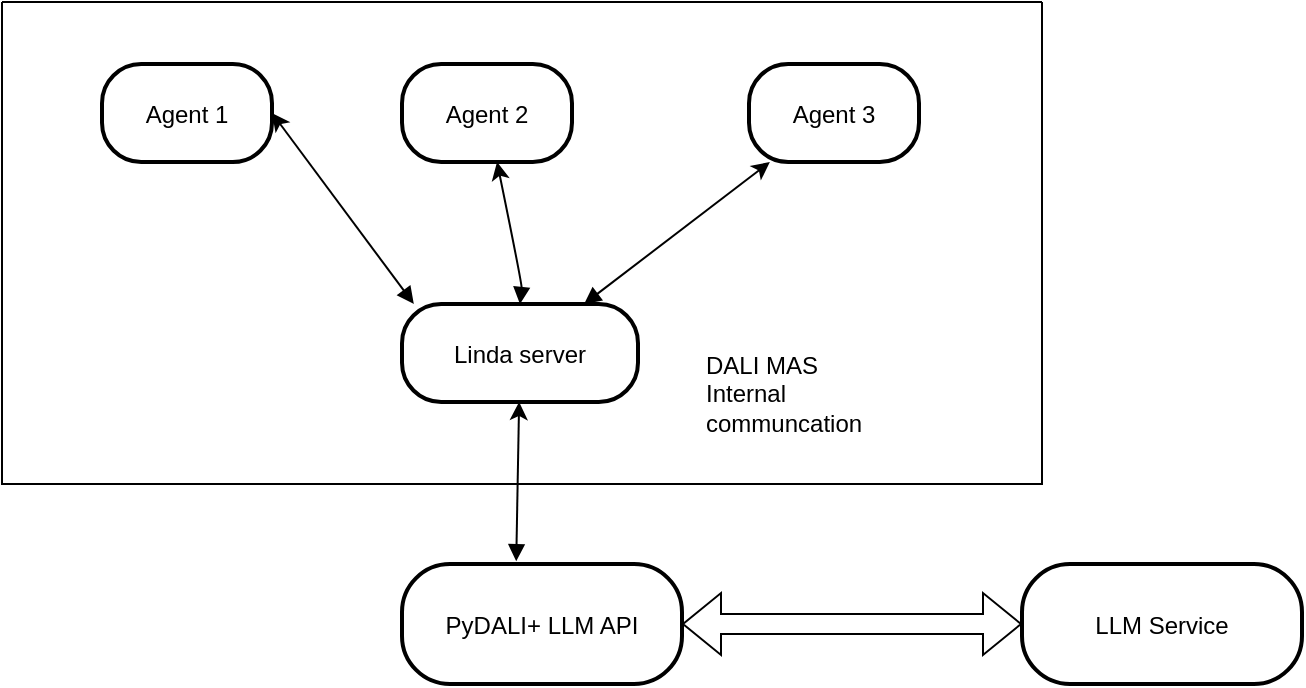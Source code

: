 <mxfile version="24.7.17">
  <diagram name="Pagina-1" id="zsE3jmYKk0pwuO4_dAgR">
    <mxGraphModel dx="1396" dy="967" grid="1" gridSize="10" guides="1" tooltips="1" connect="1" arrows="1" fold="1" page="1" pageScale="1" pageWidth="827" pageHeight="1169" math="0" shadow="0">
      <root>
        <mxCell id="0" />
        <mxCell id="1" parent="0" />
        <mxCell id="3" value="Agent 1" style="rounded=1;arcSize=40;strokeWidth=2" parent="1" vertex="1">
          <mxGeometry x="90" y="80" width="85" height="49" as="geometry" />
        </mxCell>
        <mxCell id="4" value="Agent 2" style="rounded=1;arcSize=40;strokeWidth=2" parent="1" vertex="1">
          <mxGeometry x="240" y="80" width="85" height="49" as="geometry" />
        </mxCell>
        <mxCell id="5" value="Agent 3" style="rounded=1;arcSize=40;strokeWidth=2" parent="1" vertex="1">
          <mxGeometry x="413.5" y="80" width="85" height="49" as="geometry" />
        </mxCell>
        <mxCell id="6" value="Linda server" style="rounded=1;arcSize=40;strokeWidth=2" parent="1" vertex="1">
          <mxGeometry x="240" y="200" width="118" height="49" as="geometry" />
        </mxCell>
        <mxCell id="7" value="PyDALI+ LLM API" style="rounded=1;arcSize=40;strokeWidth=2" parent="1" vertex="1">
          <mxGeometry x="240" y="330" width="140" height="60" as="geometry" />
        </mxCell>
        <mxCell id="10" value="" style="curved=1;startArrow=classic;endArrow=block;exitX=1;exitY=0.5;entryX=0.05;entryY=0;startFill=1;exitDx=0;exitDy=0;" parent="1" source="3" target="6" edge="1">
          <mxGeometry relative="1" as="geometry">
            <Array as="points" />
          </mxGeometry>
        </mxCell>
        <mxCell id="13" value="" style="curved=1;startArrow=classic;endArrow=block;entryX=0.5;entryY=0;startFill=1;entryDx=0;entryDy=0;" parent="1" source="4" target="6" edge="1">
          <mxGeometry relative="1" as="geometry">
            <Array as="points">
              <mxPoint x="300" y="190" />
            </Array>
          </mxGeometry>
        </mxCell>
        <mxCell id="16" value="" style="curved=1;startArrow=classic;endArrow=block;startFill=1;" parent="1" source="5" target="6" edge="1">
          <mxGeometry relative="1" as="geometry">
            <Array as="points" />
          </mxGeometry>
        </mxCell>
        <mxCell id="20" value="" style="curved=1;startArrow=classic;endArrow=block;entryX=0.408;entryY=-0.023;startFill=1;entryDx=0;entryDy=0;entryPerimeter=0;" parent="1" source="6" target="7" edge="1">
          <mxGeometry relative="1" as="geometry">
            <Array as="points" />
          </mxGeometry>
        </mxCell>
        <mxCell id="b1rcZ0R0Oq94kbtFTMQL-23" value="LLM Service" style="rounded=1;arcSize=40;strokeWidth=2" vertex="1" parent="1">
          <mxGeometry x="550" y="330" width="140" height="60" as="geometry" />
        </mxCell>
        <mxCell id="b1rcZ0R0Oq94kbtFTMQL-24" value="" style="shape=flexArrow;endArrow=classic;startArrow=classic;html=1;rounded=0;exitX=1;exitY=0.5;exitDx=0;exitDy=0;entryX=0;entryY=0.5;entryDx=0;entryDy=0;" edge="1" parent="1" source="7" target="b1rcZ0R0Oq94kbtFTMQL-23">
          <mxGeometry width="100" height="100" relative="1" as="geometry">
            <mxPoint x="510" y="240" as="sourcePoint" />
            <mxPoint x="610" y="140" as="targetPoint" />
          </mxGeometry>
        </mxCell>
        <mxCell id="b1rcZ0R0Oq94kbtFTMQL-27" value="" style="swimlane;startSize=0;" vertex="1" parent="1">
          <mxGeometry x="40" y="49" width="520" height="241" as="geometry" />
        </mxCell>
        <mxCell id="b1rcZ0R0Oq94kbtFTMQL-28" value="DALI MAS&amp;nbsp;&lt;div&gt;Internal communcation&lt;/div&gt;" style="text;html=1;align=left;verticalAlign=middle;whiteSpace=wrap;rounded=0;" vertex="1" parent="b1rcZ0R0Oq94kbtFTMQL-27">
          <mxGeometry x="350" y="181" width="60" height="30" as="geometry" />
        </mxCell>
      </root>
    </mxGraphModel>
  </diagram>
</mxfile>
